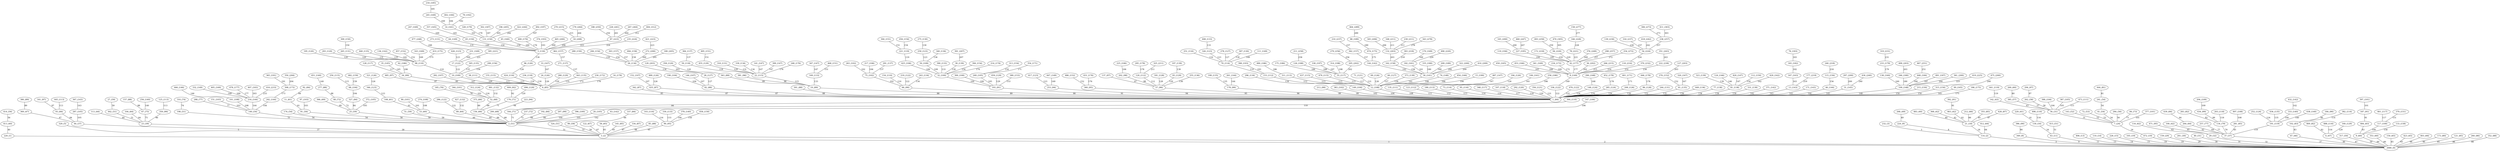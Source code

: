 graph {
    "2680_(0)" [weight=0,]
    "220_(1)" [weight=1,]
    "3_(2)" [weight=2,]
    "114_(2)" [weight=2,]
    "232_(3)" [weight=3,]
    "329_(5)" [weight=5,]
    "224_(9)" [weight=9,]
    "349_(9)" [weight=9,]
    "43_(11)" [weight=11,]
    "406_(13)" [weight=13,]
    "110_(14)" [weight=14,]
    "226_(15)" [weight=15,]
    "130_(16)" [weight=16,]
    "21_(18)" [weight=18,]
    "105_(19)" [weight=19,]
    "472_(19)" [weight=19,]
    "7_(24)" [weight=24,]
    "159_(29)" [weight=29,]
    "201_(30)" [weight=30,]
    "40_(31)" [weight=31,]
    "56_(31)" [weight=31,]
    "29_(32)" [weight=32,]
    "37_(37)" [weight=37,]
    "44_(37)" [weight=37,]
    "23_(39)" [weight=39,]
    "413_(40)" [weight=40,]
    "483_(40)" [weight=40,]
    "229_(41)" [weight=41,]
    "100_(42)" [weight=42,]
    "368_(42)" [weight=42,]
    "463_(42)" [weight=42,]
    "142_(43)" [weight=43,]
    "113_(44)" [weight=44,]
    "47_(46)" [weight=46,]
    "4_(47)" [weight=47,]
    "369_(47)" [weight=47,]
    "268_(49)" [weight=49,]
    "317_(50)" [weight=50,]
    "2_(51)" [weight=51,]
    "198_(51)" [weight=51,]
    "324_(51)" [weight=51,]
    "415_(51)" [weight=51,]
    "442_(51)" [weight=51,]
    "143_(52)" [weight=52,]
    "72_(53)" [weight=53,]
    "41_(54)" [weight=54,]
    "140_(54)" [weight=54,]
    "174_(54)" [weight=54,]
    "241_(54)" [weight=54,]
    "91_(56)" [weight=56,]
    "284_(56)" [weight=56,]
    "414_(56)" [weight=56,]
    "385_(57)" [weight=57,]
    "99_(58)" [weight=58,]
    "262_(58)" [weight=58,]
    "25_(59)" [weight=59,]
    "27_(59)" [weight=59,]
    "51_(59)" [weight=59,]
    "9_(60)" [weight=60,]
    "53_(60)" [weight=60,]
    "269_(60)" [weight=60,]
    "353_(60)" [weight=60,]
    "11_(61)" [weight=61,]
    "108_(61)" [weight=61,]
    "116_(62)" [weight=62,]
    "89_(64)" [weight=64,]
    "104_(64)" [weight=64,]
    "264_(64)" [weight=64,]
    "412_(64)" [weight=64,]
    "150_(65)" [weight=65,]
    "423_(65)" [weight=65,]
    "156_(66)" [weight=66,]
    "212_(66)" [weight=66,]
    "375_(66)" [weight=66,]
    "403_(66)" [weight=66,]
    "122_(67)" [weight=67,]
    "52_(68)" [weight=68,]
    "200_(68)" [weight=68,]
    "366_(69)" [weight=69,]
    "164_(71)" [weight=71,]
    "176_(71)" [weight=71,]
    "48_(72)" [weight=72,]
    "237_(72)" [weight=72,]
    "84_(73)" [weight=73,]
    "310_(74)" [weight=74,]
    "67_(75)" [weight=75,]
    "185_(76)" [weight=76,]
    "257_(77)" [weight=77,]
    "288_(77)" [weight=77,]
    "134_(79)" [weight=79,]
    "173_(80)" [weight=80,]
    "444_(81)" [weight=81,]
    "283_(82)" [weight=82,]
    "469_(82)" [weight=82,]
    "102_(83)" [weight=83,]
    "484_(83)" [weight=83,]
    "1_(84)" [weight=84,]
    "92_(84)" [weight=84,]
    "93_(84)" [weight=84,]
    "192_(84)" [weight=84,]
    "327_(84)" [weight=84,]
    "337_(84)" [weight=84,]
    "439_(84)" [weight=84,]
    "6_(85)" [weight=85,]
    "58_(85)" [weight=85,]
    "121_(85)" [weight=85,]
    "145_(85)" [weight=85,]
    "281_(85)" [weight=85,]
    "355_(85)" [weight=85,]
    "260_(86)" [weight=86,]
    "334_(87)" [weight=87,]
    "342_(87)" [weight=87,]
    "428_(87)" [weight=87,]
    "435_(87)" [weight=87,]
    "82_(88)" [weight=88,]
    "85_(88)" [weight=88,]
    "157_(88)" [weight=88,]
    "277_(88)" [weight=88,]
    "301_(88)" [weight=88,]
    "352_(88)" [weight=88,]
    "19_(89)" [weight=89,]
    "363_(89)" [weight=89,]
    "380_(89)" [weight=89,]
    "66_(90)" [weight=90,]
    "184_(90)" [weight=90,]
    "386_(90)" [weight=90,]
    "187_(91)" [weight=91,]
    "193_(91)" [weight=91,]
    "392_(91)" [weight=91,]
    "409_(92)" [weight=92,]
    "223_(94)" [weight=94,]
    "253_(94)" [weight=94,]
    "90_(95)" [weight=95,]
    "360_(95)" [weight=95,]
    "471_(95)" [weight=95,]
    "57_(96)" [weight=96,]
    "359_(96)" [weight=96,]
    "381_(96)" [weight=96,]
    "137_(97)" [weight=97,]
    "161_(97)" [weight=97,]
    "294_(97)" [weight=97,]
    "485_(97)" [weight=97,]
    "202_(98)" [weight=98,]
    "34_(99)" [weight=99,]
    "178_(99)" [weight=99,]
    "207_(99)" [weight=99,]
    "213_(99)" [weight=99,]
    "434_(99)" [weight=99,]
    "32_(100)" [weight=100,]
    "117_(100)" [weight=100,]
    "300_(100)" [weight=100,]
    "396_(100)" [weight=100,]
    "80_(101)" [weight=101,]
    "344_(101)" [weight=101,]
    "377_(101)" [weight=101,]
    "397_(101)" [weight=101,]
    "75_(102)" [weight=102,]
    "263_(102)" [weight=102,]
    "383_(102)" [weight=102,]
    "97_(103)" [weight=103,]
    "151_(103)" [weight=103,]
    "68_(104)" [weight=104,]
    "149_(104)" [weight=104,]
    "190_(104)" [weight=104,]
    "388_(104)" [weight=104,]
    "20_(105)" [weight=105,]
    "249_(105)" [weight=105,]
    "287_(105)" [weight=105,]
    "372_(105)" [weight=105,]
    "387_(105)" [weight=105,]
    "147_(106)" [weight=106,]
    "217_(106)" [weight=106,]
    "225_(106)" [weight=106,]
    "425_(106)" [weight=106,]
    "146_(107)" [weight=107,]
    "152_(107)" [weight=107,]
    "282_(107)" [weight=107,]
    "12_(108)" [weight=108,]
    "101_(108)" [weight=108,]
    "274_(108)" [weight=108,]
    "497_(108)" [weight=108,]
    "10_(109)" [weight=109,]
    "50_(109)" [weight=109,]
    "204_(109)" [weight=109,]
    "98_(110)" [weight=110,]
    "154_(110)" [weight=110,]
    "364_(110)" [weight=110,]
    "38_(111)" [weight=111,]
    "135_(111)" [weight=111,]
    "473_(111)" [weight=111,]
    "120_(112)" [weight=112,]
    "123_(112)" [weight=112,]
    "153_(112)" [weight=112,]
    "125_(113)" [weight=113,]
    "180_(113)" [weight=113,]
    "311_(113)" [weight=113,]
    "445_(113)" [weight=113,]
    "70_(114)" [weight=114,]
    "73_(114)" [weight=114,]
    "382_(114)" [weight=114,]
    "22_(115)" [weight=115,]
    "155_(115)" [weight=115,]
    "250_(115)" [weight=115,]
    "437_(115)" [weight=115,]
    "479_(115)" [weight=115,]
    "95_(116)" [weight=116,]
    "103_(116)" [weight=116,]
    "251_(116)" [weight=116,]
    "424_(116)" [weight=116,]
    "488_(116)" [weight=116,]
    "498_(116)" [weight=116,]
    "55_(117)" [weight=117,]
    "128_(117)" [weight=117,]
    "348_(117)" [weight=117,]
    "461_(117)" [weight=117,]
    "59_(118)" [weight=118,]
    "107_(118)" [weight=118,]
    "203_(118)" [weight=118,]
    "236_(118)" [weight=118,]
    "191_(119)" [weight=119,]
    "221_(119)" [weight=119,]
    "441_(119)" [weight=119,]
    "195_(120)" [weight=120,]
    "292_(120)" [weight=120,]
    "293_(120)" [weight=120,]
    "358_(120)" [weight=120,]
    "496_(120)" [weight=120,]
    "71_(121)" [weight=121,]
    "356_(121)" [weight=121,]
    "17_(122)" [weight=122,]
    "219_(122)" [weight=122,]
    "286_(122)" [weight=122,]
    "336_(122)" [weight=122,]
    "476_(122)" [weight=122,]
    "259_(123)" [weight=123,]
    "326_(123)" [weight=123,]
    "346_(123)" [weight=123,]
    "417_(123)" [weight=123,]
    "426_(123)" [weight=123,]
    "148_(124)" [weight=124,]
    "252_(124)" [weight=124,]
    "285_(124)" [weight=124,]
    "312_(124)" [weight=124,]
    "24_(126)" [weight=126,]
    "69_(126)" [weight=126,]
    "96_(126)" [weight=126,]
    "194_(126)" [weight=126,]
    "208_(126)" [weight=126,]
    "321_(126)" [weight=126,]
    "489_(126)" [weight=126,]
    "28_(127)" [weight=127,]
    "60_(127)" [weight=127,]
    "278_(127)" [weight=127,]
    "86_(128)" [weight=128,]
    "181_(128)" [weight=128,]
    "83_(129)" [weight=129,]
    "160_(129)" [weight=129,]
    "280_(129)" [weight=129,]
    "455_(129)" [weight=129,]
    "459_(129)" [weight=129,]
    "5_(130)" [weight=130,]
    "275_(130)" [weight=130,]
    "307_(130)" [weight=130,]
    "244_(131)" [weight=131,]
    "265_(131)" [weight=131,]
    "273_(131)" [weight=131,]
    "318_(131)" [weight=131,]
    "427_(132)" [weight=132,]
    "481_(132)" [weight=132,]
    "169_(133)" [weight=133,]
    "330_(133)" [weight=133,]
    "390_(133)" [weight=133,]
    "408_(133)" [weight=133,]
    "26_(134)" [weight=134,]
    "243_(134)" [weight=134,]
    "296_(134)" [weight=134,]
    "339_(134)" [weight=134,]
    "61_(135)" [weight=135,]
    "199_(135)" [weight=135,]
    "305_(135)" [weight=135,]
    "436_(135)" [weight=135,]
    "440_(135)" [weight=135,]
    "443_(135)" [weight=135,]
    "255_(136)" [weight=136,]
    "340_(136)" [weight=136,]
    "449_(136)" [weight=136,]
    "271_(137)" [weight=137,]
    "291_(137)" [weight=137,]
    "384_(137)" [weight=137,]
    "77_(138)" [weight=138,]
    "81_(138)" [weight=138,]
    "39_(139)" [weight=139,]
    "197_(139)" [weight=139,]
    "323_(139)" [weight=139,]
    "331_(139)" [weight=139,]
    "373_(139)" [weight=139,]
    "256_(140)" [weight=140,]
    "333_(140)" [weight=140,]
    "378_(140)" [weight=140,]
    "438_(140)" [weight=140,]
    "451_(140)" [weight=140,]
    "30_(141)" [weight=141,]
    "63_(142)" [weight=142,]
    "136_(142)" [weight=142,]
    "144_(142)" [weight=142,]
    "371_(142)" [weight=142,]
    "432_(142)" [weight=142,]
    "13_(143)" [weight=143,]
    "171_(143)" [weight=143,]
    "367_(143)" [weight=143,]
    "46_(144)" [weight=144,]
    "216_(144)" [weight=144,]
    "242_(144)" [weight=144,]
    "261_(144)" [weight=144,]
    "31_(145)" [weight=145,]
    "35_(145)" [weight=145,]
    "124_(146)" [weight=146,]
    "466_(146)" [weight=146,]
    "141_(147)" [weight=147,]
    "347_(147)" [weight=147,]
    "399_(147)" [weight=147,]
    "420_(147)" [weight=147,]
    "487_(147)" [weight=147,]
    "74_(148)" [weight=148,]
    "109_(148)" [weight=148,]
    "8_(149)" [weight=149,]
    "64_(149)" [weight=149,]
    "111_(149)" [weight=149,]
    "332_(149)" [weight=149,]
    "447_(149)" [weight=149,]
    "65_(150)" [weight=150,]
    "112_(150)" [weight=150,]
    "131_(150)" [weight=150,]
    "215_(150)" [weight=150,]
    "289_(150)" [weight=150,]
    "309_(150)" [weight=150,]
    "315_(150)" [weight=150,]
    "458_(150)" [weight=150,]
    "304_(151)" [weight=151,]
    "379_(151)" [weight=151,]
    "468_(151)" [weight=151,]
    "495_(151)" [weight=151,]
    "276_(152)" [weight=152,]
    "457_(152)" [weight=152,]
    "486_(152)" [weight=152,]
    "389_(153)" [weight=153,]
    "206_(154)" [weight=154,]
    "313_(154)" [weight=154,]
    "394_(154)" [weight=154,]
    "456_(154)" [weight=154,]
    "115_(156)" [weight=156,]
    "299_(156)" [weight=156,]
    "303_(157)" [weight=157,]
    "362_(157)" [weight=157,]
    "462_(157)" [weight=157,]
    "133_(158)" [weight=158,]
    "162_(158)" [weight=158,]
    "494_(158)" [weight=158,]
    "482_(159)" [weight=159,]
    "45_(160)" [weight=160,]
    "138_(160)" [weight=160,]
    "14_(161)" [weight=161,]
    "106_(161)" [weight=161,]
    "182_(161)" [weight=161,]
    "429_(162)" [weight=162,]
    "167_(163)" [weight=163,]
    "49_(165)" [weight=165,]
    "357_(165)" [weight=165,]
    "450_(165)" [weight=165,]
    "453_(166)" [weight=166,]
    "454_(166)" [weight=166,]
    "33_(167)" [weight=167,]
    "320_(167)" [weight=167,]
    "290_(168)" [weight=168,]
    "163_(169)" [weight=169,]
    "170_(169)" [weight=169,]
    "231_(169)" [weight=169,]
    "245_(169)" [weight=169,]
    "247_(169)" [weight=169,]
    "341_(169)" [weight=169,]
    "405_(169)" [weight=169,]
    "354_(171)" [weight=171,]
    "401_(171)" [weight=171,]
    "230_(172)" [weight=172,]
    "234_(172)" [weight=172,]
    "308_(173)" [weight=173,]
    "214_(174)" [weight=174,]
    "186_(175)" [weight=175,]
    "433_(175)" [weight=175,]
    "474_(175)" [weight=175,]
    "248_(176)" [weight=176,]
    "400_(176)" [weight=176,]
    "431_(176)" [weight=176,]
    "42_(177)" [weight=177,]
    "478_(177)" [weight=177,]
    "16_(178)" [weight=178,]
    "295_(178)" [weight=178,]
    "446_(178)" [weight=178,]
    "452_(178)" [weight=178,]
    "233_(179)" [weight=179,]
    "328_(179)" [weight=179,]
    "246_(180)" [weight=180,]
    "335_(180)" [weight=180,]
    "183_(182)" [weight=182,]
    "76_(183)" [weight=183,]
    "407_(183)" [weight=183,]
    "402_(184)" [weight=184,]
    "448_(184)" [weight=184,]
    "218_(185)" [weight=185,]
    "62_(186)" [weight=186,]
    "175_(186)" [weight=186,]
    "258_(186)" [weight=186,]
    "480_(186)" [weight=186,]
    "302_(187)" [weight=187,]
    "491_(187)" [weight=187,]
    "126_(188)" [weight=188,]
    "88_(189)" [weight=189,]
    "209_(189)" [weight=189,]
    "15_(190)" [weight=190,]
    "365_(191)" [weight=191,]
    "79_(192)" [weight=192,]
    "374_(193)" [weight=193,]
    "398_(193)" [weight=193,]
    "119_(194)" [weight=194,]
    "227_(195)" [weight=195,]
    "338_(197)" [weight=197,]
    "492_(197)" [weight=197,]
    "314_(198)" [weight=198,]
    "165_(200)" [weight=200,]
    "272_(200)" [weight=200,]
    "297_(200)" [weight=200,]
    "322_(200)" [weight=200,]
    "361_(200)" [weight=200,]
    "465_(200)" [weight=200,]
    "475_(200)" [weight=200,]
    "36_(202)" [weight=202,]
    "205_(202)" [weight=202,]
    "127_(203)" [weight=203,]
    "129_(203)" [weight=203,]
    "132_(203)" [weight=203,]
    "499_(203)" [weight=203,]
    "350_(204)" [weight=204,]
    "189_(205)" [weight=205,]
    "196_(205)" [weight=205,]
    "345_(206)" [weight=206,]
    "391_(207)" [weight=207,]
    "18_(208)" [weight=208,]
    "410_(209)" [weight=209,]
    "168_(211)" [weight=211,]
    "239_(211)" [weight=211,]
    "325_(211)" [weight=211,]
    "266_(215)" [weight=215,]
    "270_(215)" [weight=215,]
    "118_(216)" [weight=216,]
    "172_(218)" [weight=218,]
    "240_(218)" [weight=218,]
    "393_(218)" [weight=218,]
    "177_(219)" [weight=219,]
    "94_(220)" [weight=220,]
    "490_(220)" [weight=220,]
    "78_(221)" [weight=221,]
    "395_(221)" [weight=221,]
    "87_(223)" [weight=223,]
    "421_(223)" [weight=223,]
    "54_(224)" [weight=224,]
    "235_(224)" [weight=224,]
    "419_(225)" [weight=225,]
    "166_(228)" [weight=228,]
    "139_(230)" [weight=230,]
    "319_(231)" [weight=231,]
    "370_(232)" [weight=232,]
    "416_(233)" [weight=233,]
    "210_(237)" [weight=237,]
    "316_(237)" [weight=237,]
    "222_(238)" [weight=238,]
    "430_(240)" [weight=240,]
    "418_(242)" [weight=242,]
    "351_(243)" [weight=243,]
    "422_(244)" [weight=244,]
    "460_(247)" [weight=247,]
    "477_(248)" [weight=248,]
    "376_(249)" [weight=249,]
    "188_(250)" [weight=250,]
    "467_(251)" [weight=251,]
    "279_(256)" [weight=256,]
    "238_(257)" [weight=257,]
    "298_(257)" [weight=257,]
    "211_(258)" [weight=258,]
    "493_(259)" [weight=259,]
    "228_(261)" [weight=261,]
    "179_(264)" [weight=264,]
    "267_(264)" [weight=264,]
    "254_(272)" [weight=272,]
    "306_(273)" [weight=273,]
    "158_(277)" [weight=277,]
    "343_(278)" [weight=278,]
    "464_(289)" [weight=289,]
    "411_(303)" [weight=303,]
    "470_(305)" [weight=305,]
    "404_(312)" [weight=312,]
    "220_(1)" -- "2680_(0)" [label=1, weight=1]
    "3_(2)" -- "2680_(0)" [label=2, weight=2]
    "114_(2)" -- "2680_(0)" [label=2, weight=2]
    "232_(3)" -- "114_(2)" [label=3, weight=3]
    "329_(5)" -- "3_(2)" [label=5, weight=5]
    "224_(9)" -- "114_(2)" [label=9, weight=9]
    "349_(9)" -- "2680_(0)" [label=9, weight=9]
    "43_(11)" -- "2680_(0)" [label=11, weight=11]
    "406_(13)" -- "2680_(0)" [label=13, weight=13]
    "110_(14)" -- "2680_(0)" [label=14, weight=14]
    "226_(15)" -- "2680_(0)" [label=15, weight=15]
    "130_(16)" -- "43_(11)" [label=16, weight=16]
    "21_(18)" -- "114_(2)" [label=18, weight=18]
    "105_(19)" -- "2680_(0)" [label=19, weight=19]
    "472_(19)" -- "2680_(0)" [label=19, weight=19]
    "7_(24)" -- "472_(19)" [label=24, weight=24]
    "159_(29)" -- "2680_(0)" [label=29, weight=29]
    "201_(30)" -- "2680_(0)" [label=30, weight=30]
    "40_(31)" -- "2680_(0)" [label=31, weight=31]
    "56_(31)" -- "7_(24)" [label=31, weight=31]
    "29_(32)" -- "2680_(0)" [label=32, weight=32]
    "37_(37)" -- "2680_(0)" [label=37, weight=37]
    "44_(37)" -- "3_(2)" [label=37, weight=37]
    "23_(39)" -- "3_(2)" [label=39, weight=39]
    "413_(40)" -- "220_(1)" [label=40, weight=40]
    "483_(40)" -- "21_(18)" [label=40, weight=40]
    "229_(41)" -- "130_(16)" [label=41, weight=41]
    "100_(42)" -- "37_(37)" [label=42, weight=42]
    "368_(42)" -- "21_(18)" [label=42, weight=42]
    "463_(42)" -- "21_(18)" [label=42, weight=42]
    "142_(43)" -- "56_(31)" [label=43, weight=43]
    "113_(44)" -- "23_(39)" [label=44, weight=44]
    "47_(46)" -- "2680_(0)" [label=46, weight=46]
    "4_(47)" -- "2680_(0)" [label=47, weight=47]
    "369_(47)" -- "44_(37)" [label=47, weight=47]
    "268_(49)" -- "224_(9)" [label=49, weight=49]
    "317_(50)" -- "2680_(0)" [label=50, weight=50]
    "2_(51)" -- "3_(2)" [label=51, weight=51]
    "198_(51)" -- "2_(51)" [label=51, weight=51]
    "324_(51)" -- "3_(2)" [label=51, weight=51]
    "415_(51)" -- "43_(11)" [label=51, weight=51]
    "442_(51)" -- "23_(39)" [label=51, weight=51]
    "143_(52)" -- "7_(24)" [label=52, weight=52]
    "72_(53)" -- "7_(24)" [label=53, weight=53]
    "41_(54)" -- "7_(24)" [label=54, weight=54]
    "140_(54)" -- "2_(51)" [label=54, weight=54]
    "174_(54)" -- "2_(51)" [label=54, weight=54]
    "241_(54)" -- "41_(54)" [label=54, weight=54]
    "91_(56)" -- "2_(51)" [label=56, weight=56]
    "284_(56)" -- "7_(24)" [label=56, weight=56]
    "414_(56)" -- "413_(40)" [label=56, weight=56]
    "385_(57)" -- "56_(31)" [label=57, weight=57]
    "99_(58)" -- "3_(2)" [label=58, weight=58]
    "262_(58)" -- "56_(31)" [label=58, weight=58]
    "25_(59)" -- "2_(51)" [label=59, weight=59]
    "27_(59)" -- "442_(51)" [label=59, weight=59]
    "51_(59)" -- "2_(51)" [label=59, weight=59]
    "9_(60)" -- "2680_(0)" [label=60, weight=60]
    "53_(60)" -- "2_(51)" [label=60, weight=60]
    "269_(60)" -- "385_(57)" [label=60, weight=60]
    "353_(60)" -- "2680_(0)" [label=60, weight=60]
    "11_(61)" -- "91_(56)" [label=61, weight=61]
    "108_(61)" -- "53_(60)" [label=61, weight=61]
    "116_(62)" -- "29_(32)" [label=62, weight=62]
    "89_(64)" -- "2_(51)" [label=64, weight=64]
    "104_(64)" -- "23_(39)" [label=64, weight=64]
    "264_(64)" -- "37_(37)" [label=64, weight=64]
    "412_(64)" -- "114_(2)" [label=64, weight=64]
    "150_(65)" -- "2680_(0)" [label=65, weight=65]
    "423_(65)" -- "2680_(0)" [label=65, weight=65]
    "156_(66)" -- "2_(51)" [label=66, weight=66]
    "212_(66)" -- "21_(18)" [label=66, weight=66]
    "375_(66)" -- "156_(66)" [label=66, weight=66]
    "403_(66)" -- "2680_(0)" [label=66, weight=66]
    "122_(67)" -- "3_(2)" [label=67, weight=67]
    "52_(68)" -- "156_(66)" [label=68, weight=68]
    "200_(68)" -- "2_(51)" [label=68, weight=68]
    "366_(69)" -- "25_(59)" [label=69, weight=69]
    "164_(71)" -- "2_(51)" [label=71, weight=71]
    "176_(71)" -- "156_(66)" [label=71, weight=71]
    "48_(72)" -- "25_(59)" [label=72, weight=72]
    "237_(72)" -- "2_(51)" [label=72, weight=72]
    "84_(73)" -- "7_(24)" [label=73, weight=73]
    "310_(74)" -- "198_(51)" [label=74, weight=74]
    "67_(75)" -- "23_(39)" [label=75, weight=75]
    "185_(76)" -- "52_(68)" [label=76, weight=76]
    "257_(77)" -- "37_(37)" [label=77, weight=77]
    "288_(77)" -- "140_(54)" [label=77, weight=77]
    "134_(79)" -- "37_(37)" [label=79, weight=79]
    "173_(80)" -- "2680_(0)" [label=80, weight=80]
    "444_(81)" -- "241_(54)" [label=81, weight=81]
    "283_(82)" -- "134_(79)" [label=82, weight=82]
    "469_(82)" -- "4_(47)" [label=82, weight=82]
    "102_(83)" -- "47_(46)" [label=83, weight=83]
    "484_(83)" -- "9_(60)" [label=83, weight=83]
    "1_(84)" -- "164_(71)" [label=84, weight=84]
    "92_(84)" -- "11_(61)" [label=84, weight=84]
    "93_(84)" -- "44_(37)" [label=84, weight=84]
    "192_(84)" -- "2_(51)" [label=84, weight=84]
    "327_(84)" -- "25_(59)" [label=84, weight=84]
    "337_(84)" -- "99_(58)" [label=84, weight=84]
    "439_(84)" -- "264_(64)" [label=84, weight=84]
    "6_(85)" -- "1_(84)" [label=85, weight=85]
    "58_(85)" -- "3_(2)" [label=85, weight=85]
    "121_(85)" -- "2680_(0)" [label=85, weight=85]
    "145_(85)" -- "3_(2)" [label=85, weight=85]
    "281_(85)" -- "37_(37)" [label=85, weight=85]
    "355_(85)" -- "21_(18)" [label=85, weight=85]
    "260_(86)" -- "2680_(0)" [label=86, weight=86]
    "334_(87)" -- "3_(2)" [label=87, weight=87]
    "342_(87)" -- "1_(84)" [label=87, weight=87]
    "428_(87)" -- "21_(18)" [label=87, weight=87]
    "435_(87)" -- "1_(84)" [label=87, weight=87]
    "82_(88)" -- "1_(84)" [label=88, weight=88]
    "85_(88)" -- "3_(2)" [label=88, weight=88]
    "157_(88)" -- "67_(75)" [label=88, weight=88]
    "277_(88)" -- "48_(72)" [label=88, weight=88]
    "301_(88)" -- "1_(84)" [label=88, weight=88]
    "352_(88)" -- "2680_(0)" [label=88, weight=88]
    "19_(89)" -- "1_(84)" [label=89, weight=89]
    "363_(89)" -- "19_(89)" [label=89, weight=89]
    "380_(89)" -- "369_(47)" [label=89, weight=89]
    "66_(90)" -- "1_(84)" [label=90, weight=90]
    "184_(90)" -- "102_(83)" [label=90, weight=90]
    "386_(90)" -- "349_(9)" [label=90, weight=90]
    "187_(91)" -- "484_(83)" [label=91, weight=91]
    "193_(91)" -- "1_(84)" [label=91, weight=91]
    "392_(91)" -- "463_(42)" [label=91, weight=91]
    "409_(92)" -- "176_(71)" [label=92, weight=92]
    "223_(94)" -- "200_(68)" [label=94, weight=94]
    "253_(94)" -- "1_(84)" [label=94, weight=94]
    "90_(95)" -- "3_(2)" [label=95, weight=95]
    "360_(95)" -- "1_(84)" [label=95, weight=95]
    "471_(95)" -- "29_(32)" [label=95, weight=95]
    "57_(96)" -- "1_(84)" [label=96, weight=96]
    "359_(96)" -- "23_(39)" [label=96, weight=96]
    "381_(96)" -- "19_(89)" [label=96, weight=96]
    "137_(97)" -- "57_(96)" [label=97, weight=97]
    "161_(97)" -- "93_(84)" [label=97, weight=97]
    "294_(97)" -- "262_(58)" [label=97, weight=97]
    "485_(97)" -- "6_(85)" [label=97, weight=97]
    "202_(98)" -- "57_(96)" [label=98, weight=98]
    "34_(99)" -- "6_(85)" [label=99, weight=99]
    "178_(99)" -- "1_(84)" [label=99, weight=99]
    "207_(99)" -- "2_(51)" [label=99, weight=99]
    "213_(99)" -- "1_(84)" [label=99, weight=99]
    "434_(99)" -- "134_(79)" [label=99, weight=99]
    "32_(100)" -- "193_(91)" [label=100, weight=100]
    "117_(100)" -- "9_(60)" [label=100, weight=100]
    "300_(100)" -- "193_(91)" [label=100, weight=100]
    "396_(100)" -- "2_(51)" [label=100, weight=100]
    "80_(101)" -- "53_(60)" [label=101, weight=101]
    "344_(101)" -- "52_(68)" [label=101, weight=101]
    "377_(101)" -- "7_(24)" [label=101, weight=101]
    "397_(101)" -- "187_(91)" [label=101, weight=101]
    "75_(102)" -- "66_(90)" [label=102, weight=102]
    "263_(102)" -- "75_(102)" [label=102, weight=102]
    "383_(102)" -- "1_(84)" [label=102, weight=102]
    "97_(103)" -- "91_(56)" [label=103, weight=103]
    "151_(103)" -- "140_(54)" [label=103, weight=103]
    "68_(104)" -- "327_(84)" [label=104, weight=104]
    "149_(104)" -- "1_(84)" [label=104, weight=104]
    "190_(104)" -- "82_(88)" [label=104, weight=104]
    "388_(104)" -- "56_(31)" [label=104, weight=104]
    "20_(105)" -- "2_(51)" [label=105, weight=105]
    "249_(105)" -- "193_(91)" [label=105, weight=105]
    "287_(105)" -- "44_(37)" [label=105, weight=105]
    "372_(105)" -- "25_(59)" [label=105, weight=105]
    "387_(105)" -- "56_(31)" [label=105, weight=105]
    "147_(106)" -- "20_(105)" [label=106, weight=106]
    "217_(106)" -- "75_(102)" [label=106, weight=106]
    "225_(106)" -- "202_(98)" [label=106, weight=106]
    "425_(106)" -- "32_(100)" [label=106, weight=106]
    "146_(107)" -- "82_(88)" [label=107, weight=107]
    "152_(107)" -- "435_(87)" [label=107, weight=107]
    "282_(107)" -- "6_(85)" [label=107, weight=107]
    "12_(108)" -- "1_(84)" [label=108, weight=108]
    "101_(108)" -- "140_(54)" [label=108, weight=108]
    "274_(108)" -- "53_(60)" [label=108, weight=108]
    "497_(108)" -- "281_(85)" [label=108, weight=108]
    "10_(109)" -- "6_(85)" [label=109, weight=109]
    "50_(109)" -- "32_(100)" [label=109, weight=109]
    "204_(109)" -- "434_(99)" [label=109, weight=109]
    "98_(110)" -- "10_(109)" [label=110, weight=110]
    "154_(110)" -- "66_(90)" [label=110, weight=110]
    "364_(110)" -- "164_(71)" [label=110, weight=110]
    "38_(111)" -- "6_(85)" [label=111, weight=111]
    "135_(111)" -- "1_(84)" [label=111, weight=111]
    "473_(111)" -- "56_(31)" [label=111, weight=111]
    "120_(112)" -- "57_(96)" [label=112, weight=112]
    "123_(112)" -- "1_(84)" [label=112, weight=112]
    "153_(112)" -- "12_(108)" [label=112, weight=112]
    "125_(113)" -- "359_(96)" [label=113, weight=113]
    "180_(113)" -- "1_(84)" [label=113, weight=113]
    "311_(113)" -- "12_(108)" [label=113, weight=113]
    "445_(113)" -- "93_(84)" [label=113, weight=113]
    "70_(114)" -- "153_(112)" [label=114, weight=114]
    "73_(114)" -- "1_(84)" [label=114, weight=114]
    "382_(114)" -- "102_(83)" [label=114, weight=114]
    "22_(115)" -- "19_(89)" [label=115, weight=115]
    "155_(115)" -- "6_(85)" [label=115, weight=115]
    "250_(115)" -- "68_(104)" [label=115, weight=115]
    "437_(115)" -- "12_(108)" [label=115, weight=115]
    "479_(115)" -- "12_(108)" [label=115, weight=115]
    "95_(116)" -- "1_(84)" [label=116, weight=116]
    "103_(116)" -- "90_(95)" [label=116, weight=116]
    "251_(116)" -- "70_(114)" [label=116, weight=116]
    "424_(116)" -- "6_(85)" [label=116, weight=116]
    "488_(116)" -- "4_(47)" [label=116, weight=116]
    "498_(116)" -- "130_(16)" [label=116, weight=116]
    "55_(117)" -- "12_(108)" [label=117, weight=117]
    "128_(117)" -- "34_(99)" [label=117, weight=117]
    "348_(117)" -- "1_(84)" [label=117, weight=117]
    "461_(117)" -- "117_(100)" [label=117, weight=117]
    "59_(118)" -- "22_(115)" [label=118, weight=118]
    "107_(118)" -- "1_(84)" [label=118, weight=118]
    "203_(118)" -- "134_(79)" [label=118, weight=118]
    "236_(118)" -- "6_(85)" [label=118, weight=118]
    "191_(119)" -- "37_(37)" [label=119, weight=119]
    "221_(119)" -- "425_(106)" [label=119, weight=119]
    "441_(119)" -- "142_(43)" [label=119, weight=119]
    "195_(120)" -- "98_(110)" [label=120, weight=120]
    "292_(120)" -- "1_(84)" [label=120, weight=120]
    "293_(120)" -- "98_(110)" [label=120, weight=120]
    "358_(120)" -- "363_(89)" [label=120, weight=120]
    "496_(120)" -- "176_(71)" [label=120, weight=120]
    "71_(121)" -- "12_(108)" [label=121, weight=121]
    "356_(121)" -- "1_(84)" [label=121, weight=121]
    "17_(122)" -- "10_(109)" [label=122, weight=122]
    "219_(122)" -- "66_(90)" [label=122, weight=122]
    "286_(122)" -- "89_(64)" [label=122, weight=122]
    "336_(122)" -- "1_(84)" [label=122, weight=122]
    "476_(122)" -- "1_(84)" [label=122, weight=122]
    "259_(123)" -- "50_(109)" [label=123, weight=123]
    "326_(123)" -- "70_(114)" [label=123, weight=123]
    "346_(123)" -- "108_(61)" [label=123, weight=123]
    "417_(123)" -- "253_(94)" [label=123, weight=123]
    "426_(123)" -- "17_(122)" [label=123, weight=123]
    "148_(124)" -- "1_(84)" [label=124, weight=124]
    "252_(124)" -- "191_(119)" [label=124, weight=124]
    "285_(124)" -- "1_(84)" [label=124, weight=124]
    "312_(124)" -- "52_(68)" [label=124, weight=124]
    "24_(126)" -- "6_(85)" [label=126, weight=126]
    "69_(126)" -- "12_(108)" [label=126, weight=126]
    "96_(126)" -- "424_(116)" [label=126, weight=126]
    "194_(126)" -- "123_(112)" [label=126, weight=126]
    "208_(126)" -- "1_(84)" [label=126, weight=126]
    "321_(126)" -- "346_(123)" [label=126, weight=126]
    "489_(126)" -- "435_(87)" [label=126, weight=126]
    "28_(127)" -- "82_(88)" [label=127, weight=127]
    "60_(127)" -- "12_(108)" [label=127, weight=127]
    "278_(127)" -- "70_(114)" [label=127, weight=127]
    "86_(128)" -- "1_(84)" [label=128, weight=128]
    "181_(128)" -- "57_(96)" [label=128, weight=128]
    "83_(129)" -- "57_(96)" [label=129, weight=129]
    "160_(129)" -- "4_(47)" [label=129, weight=129]
    "280_(129)" -- "6_(85)" [label=129, weight=129]
    "455_(129)" -- "22_(115)" [label=129, weight=129]
    "459_(129)" -- "193_(91)" [label=129, weight=129]
    "5_(130)" -- "96_(126)" [label=130, weight=130]
    "275_(130)" -- "259_(123)" [label=130, weight=130]
    "307_(130)" -- "70_(114)" [label=130, weight=130]
    "244_(131)" -- "1_(84)" [label=131, weight=131]
    "265_(131)" -- "98_(110)" [label=131, weight=131]
    "273_(131)" -- "5_(130)" [label=131, weight=131]
    "318_(131)" -- "22_(115)" [label=131, weight=131]
    "427_(132)" -- "89_(64)" [label=132, weight=132]
    "481_(132)" -- "52_(68)" [label=132, weight=132]
    "169_(133)" -- "19_(89)" [label=133, weight=133]
    "330_(133)" -- "90_(95)" [label=133, weight=133]
    "390_(133)" -- "32_(100)" [label=133, weight=133]
    "408_(133)" -- "326_(123)" [label=133, weight=133]
    "26_(134)" -- "28_(127)" [label=134, weight=134]
    "243_(134)" -- "66_(90)" [label=134, weight=134]
    "296_(134)" -- "149_(104)" [label=134, weight=134]
    "339_(134)" -- "22_(115)" [label=134, weight=134]
    "61_(135)" -- "1_(84)" [label=135, weight=135]
    "199_(135)" -- "178_(99)" [label=135, weight=135]
    "305_(135)" -- "10_(109)" [label=135, weight=135]
    "436_(135)" -- "191_(119)" [label=135, weight=135]
    "440_(135)" -- "98_(110)" [label=135, weight=135]
    "443_(135)" -- "6_(85)" [label=135, weight=135]
    "255_(136)" -- "57_(96)" [label=136, weight=136]
    "340_(136)" -- "50_(109)" [label=136, weight=136]
    "449_(136)" -- "1_(84)" [label=136, weight=136]
    "271_(137)" -- "443_(135)" [label=137, weight=137]
    "291_(137)" -- "75_(102)" [label=137, weight=137]
    "384_(137)" -- "59_(118)" [label=137, weight=137]
    "77_(138)" -- "1_(84)" [label=138, weight=138]
    "81_(138)" -- "1_(84)" [label=138, weight=138]
    "39_(139)" -- "32_(100)" [label=139, weight=139]
    "197_(139)" -- "83_(129)" [label=139, weight=139]
    "323_(139)" -- "81_(138)" [label=139, weight=139]
    "331_(139)" -- "1_(84)" [label=139, weight=139]
    "373_(139)" -- "12_(108)" [label=139, weight=139]
    "256_(140)" -- "67_(75)" [label=140, weight=140]
    "333_(140)" -- "191_(119)" [label=140, weight=140]
    "378_(140)" -- "90_(95)" [label=140, weight=140]
    "438_(140)" -- "191_(119)" [label=140, weight=140]
    "451_(140)" -- "277_(88)" [label=140, weight=140]
    "30_(141)" -- "12_(108)" [label=141, weight=141]
    "63_(142)" -- "2_(51)" [label=142, weight=142]
    "136_(142)" -- "98_(110)" [label=142, weight=142]
    "144_(142)" -- "30_(141)" [label=142, weight=142]
    "371_(142)" -- "1_(84)" [label=142, weight=142]
    "432_(142)" -- "333_(140)" [label=142, weight=142]
    "13_(143)" -- "1_(84)" [label=143, weight=143]
    "171_(143)" -- "1_(84)" [label=143, weight=143]
    "367_(143)" -- "287_(105)" [label=143, weight=143]
    "46_(144)" -- "1_(84)" [label=144, weight=144]
    "216_(144)" -- "140_(54)" [label=144, weight=144]
    "242_(144)" -- "140_(54)" [label=144, weight=144]
    "261_(144)" -- "178_(99)" [label=144, weight=144]
    "31_(145)" -- "1_(84)" [label=145, weight=145]
    "35_(145)" -- "34_(99)" [label=145, weight=145]
    "124_(146)" -- "81_(138)" [label=146, weight=146]
    "466_(146)" -- "101_(108)" [label=146, weight=146]
    "141_(147)" -- "22_(115)" [label=147, weight=147]
    "347_(147)" -- "169_(133)" [label=147, weight=147]
    "399_(147)" -- "22_(115)" [label=147, weight=147]
    "420_(147)" -- "81_(138)" [label=147, weight=147]
    "487_(147)" -- "135_(111)" [label=147, weight=147]
    "74_(148)" -- "12_(108)" [label=148, weight=148]
    "109_(148)" -- "1_(84)" [label=148, weight=148]
    "8_(149)" -- "336_(122)" [label=149, weight=149]
    "64_(149)" -- "5_(130)" [label=149, weight=149]
    "111_(149)" -- "70_(114)" [label=149, weight=149]
    "332_(149)" -- "216_(144)" [label=149, weight=149]
    "447_(149)" -- "253_(94)" [label=149, weight=149]
    "65_(150)" -- "5_(130)" [label=150, weight=150]
    "112_(150)" -- "81_(138)" [label=150, weight=150]
    "131_(150)" -- "5_(130)" [label=150, weight=150]
    "215_(150)" -- "1_(84)" [label=150, weight=150]
    "289_(150)" -- "26_(134)" [label=150, weight=150]
    "309_(150)" -- "265_(131)" [label=150, weight=150]
    "315_(150)" -- "1_(84)" [label=150, weight=150]
    "458_(150)" -- "90_(95)" [label=150, weight=150]
    "304_(151)" -- "221_(119)" [label=151, weight=151]
    "379_(151)" -- "117_(100)" [label=151, weight=151]
    "468_(151)" -- "169_(133)" [label=151, weight=151]
    "495_(151)" -- "455_(129)" [label=151, weight=151]
    "276_(152)" -- "61_(135)" [label=152, weight=152]
    "457_(152)" -- "98_(110)" [label=152, weight=152]
    "486_(152)" -- "360_(95)" [label=152, weight=152]
    "389_(153)" -- "193_(91)" [label=153, weight=153]
    "206_(154)" -- "26_(134)" [label=154, weight=154]
    "313_(154)" -- "249_(105)" [label=154, weight=154]
    "394_(154)" -- "32_(100)" [label=154, weight=154]
    "456_(154)" -- "221_(119)" [label=154, weight=154]
    "115_(156)" -- "46_(144)" [label=156, weight=156]
    "299_(156)" -- "10_(109)" [label=156, weight=156]
    "303_(157)" -- "26_(134)" [label=157, weight=157]
    "362_(157)" -- "144_(142)" [label=157, weight=157]
    "462_(157)" -- "271_(137)" [label=157, weight=157]
    "133_(158)" -- "9_(60)" [label=158, weight=158]
    "162_(158)" -- "30_(141)" [label=158, weight=158]
    "494_(158)" -- "26_(134)" [label=158, weight=158]
    "482_(159)" -- "68_(104)" [label=159, weight=159]
    "45_(160)" -- "5_(130)" [label=160, weight=160]
    "138_(160)" -- "109_(148)" [label=160, weight=160]
    "14_(161)" -- "131_(150)" [label=161, weight=161]
    "106_(161)" -- "73_(114)" [label=161, weight=161]
    "182_(161)" -- "30_(141)" [label=161, weight=161]
    "429_(162)" -- "81_(138)" [label=162, weight=162]
    "167_(163)" -- "13_(143)" [label=163, weight=163]
    "49_(165)" -- "1_(84)" [label=165, weight=165]
    "357_(165)" -- "65_(150)" [label=165, weight=165]
    "450_(165)" -- "8_(149)" [label=165, weight=165]
    "453_(166)" -- "8_(149)" [label=166, weight=166]
    "454_(166)" -- "12_(108)" [label=166, weight=166]
    "33_(167)" -- "24_(126)" [label=167, weight=167]
    "320_(167)" -- "61_(135)" [label=167, weight=167]
    "290_(168)" -- "148_(124)" [label=168, weight=168]
    "163_(169)" -- "98_(110)" [label=169, weight=169]
    "170_(169)" -- "182_(161)" [label=169, weight=169]
    "231_(169)" -- "17_(122)" [label=169, weight=169]
    "245_(169)" -- "14_(161)" [label=169, weight=169]
    "247_(169)" -- "64_(149)" [label=169, weight=169]
    "341_(169)" -- "8_(149)" [label=169, weight=169]
    "405_(169)" -- "216_(144)" [label=169, weight=169]
    "354_(171)" -- "249_(105)" [label=171, weight=171]
    "401_(171)" -- "208_(126)" [label=171, weight=171]
    "230_(172)" -- "6_(85)" [label=172, weight=172]
    "234_(172)" -- "8_(149)" [label=172, weight=172]
    "308_(173)" -- "242_(144)" [label=173, weight=173]
    "214_(174)" -- "32_(100)" [label=174, weight=174]
    "186_(175)" -- "1_(84)" [label=175, weight=175]
    "433_(175)" -- "98_(110)" [label=175, weight=175]
    "474_(175)" -- "144_(142)" [label=175, weight=175]
    "248_(176)" -- "22_(115)" [label=176, weight=176]
    "400_(176)" -- "5_(130)" [label=176, weight=176]
    "431_(176)" -- "360_(95)" [label=176, weight=176]
    "42_(177)" -- "8_(149)" [label=177, weight=177]
    "478_(177)" -- "216_(144)" [label=177, weight=177]
    "16_(178)" -- "6_(85)" [label=178, weight=178]
    "295_(178)" -- "120_(112)" [label=178, weight=178]
    "446_(178)" -- "86_(128)" [label=178, weight=178]
    "452_(178)" -- "285_(124)" [label=178, weight=178]
    "233_(179)" -- "138_(160)" [label=179, weight=179]
    "328_(179)" -- "131_(150)" [label=179, weight=179]
    "246_(180)" -- "109_(148)" [label=180, weight=180]
    "335_(180)" -- "30_(141)" [label=180, weight=180]
    "183_(182)" -- "167_(163)" [label=182, weight=182]
    "76_(183)" -- "183_(182)" [label=183, weight=183]
    "407_(183)" -- "216_(144)" [label=183, weight=183]
    "402_(184)" -- "14_(161)" [label=184, weight=184]
    "448_(184)" -- "109_(148)" [label=184, weight=184]
    "218_(185)" -- "245_(169)" [label=185, weight=185]
    "62_(186)" -- "34_(99)" [label=186, weight=186]
    "175_(186)" -- "55_(117)" [label=186, weight=186]
    "258_(186)" -- "107_(118)" [label=186, weight=186]
    "480_(186)" -- "311_(113)" [label=186, weight=186]
    "302_(187)" -- "131_(150)" [label=187, weight=187]
    "491_(187)" -- "109_(148)" [label=187, weight=187]
    "126_(188)" -- "55_(117)" [label=188, weight=188]
    "88_(189)" -- "474_(175)" [label=189, weight=189]
    "209_(189)" -- "30_(141)" [label=189, weight=189]
    "15_(190)" -- "12_(108)" [label=190, weight=190]
    "365_(191)" -- "308_(173)" [label=191, weight=191]
    "79_(192)" -- "14_(161)" [label=192, weight=192]
    "374_(193)" -- "5_(130)" [label=193, weight=193]
    "398_(193)" -- "153_(112)" [label=193, weight=193]
    "119_(194)" -- "42_(177)" [label=194, weight=194]
    "227_(195)" -- "42_(177)" [label=195, weight=195]
    "338_(197)" -- "55_(117)" [label=197, weight=197]
    "492_(197)" -- "400_(176)" [label=197, weight=197]
    "314_(198)" -- "55_(117)" [label=198, weight=198]
    "165_(200)" -- "227_(195)" [label=200, weight=200]
    "272_(200)" -- "26_(134)" [label=200, weight=200]
    "297_(200)" -- "31_(145)" [label=200, weight=200]
    "322_(200)" -- "30_(141)" [label=200, weight=200]
    "361_(200)" -- "109_(148)" [label=200, weight=200]
    "465_(200)" -- "5_(130)" [label=200, weight=200]
    "475_(200)" -- "315_(150)" [label=200, weight=200]
    "36_(202)" -- "8_(149)" [label=202, weight=202]
    "205_(202)" -- "55_(117)" [label=202, weight=202]
    "127_(203)" -- "276_(152)" [label=203, weight=203]
    "129_(203)" -- "28_(127)" [label=203, weight=203]
    "132_(203)" -- "162_(158)" [label=203, weight=203]
    "499_(203)" -- "246_(180)" [label=203, weight=203]
    "350_(204)" -- "308_(173)" [label=204, weight=204]
    "189_(205)" -- "26_(134)" [label=205, weight=205]
    "196_(205)" -- "131_(150)" [label=205, weight=205]
    "345_(206)" -- "132_(203)" [label=206, weight=206]
    "391_(207)" -- "39_(139)" [label=207, weight=207]
    "18_(208)" -- "5_(130)" [label=208, weight=208]
    "410_(209)" -- "30_(141)" [label=209, weight=209]
    "168_(211)" -- "132_(203)" [label=211, weight=211]
    "239_(211)" -- "132_(203)" [label=211, weight=211]
    "325_(211)" -- "120_(112)" [label=211, weight=211]
    "266_(215)" -- "8_(149)" [label=215, weight=215]
    "270_(215)" -- "18_(208)" [label=215, weight=215]
    "118_(216)" -- "8_(149)" [label=216, weight=216]
    "172_(218)" -- "42_(177)" [label=218, weight=218]
    "240_(218)" -- "115_(156)" [label=218, weight=218]
    "393_(218)" -- "162_(158)" [label=218, weight=218]
    "177_(219)" -- "13_(143)" [label=219, weight=219]
    "94_(220)" -- "42_(177)" [label=220, weight=220]
    "490_(220)" -- "182_(161)" [label=220, weight=220]
    "78_(221)" -- "42_(177)" [label=221, weight=221]
    "395_(221)" -- "17_(122)" [label=221, weight=221]
    "87_(223)" -- "5_(130)" [label=223, weight=223]
    "421_(223)" -- "272_(200)" [label=223, weight=223]
    "54_(224)" -- "118_(216)" [label=224, weight=224]
    "235_(224)" -- "5_(130)" [label=224, weight=224]
    "419_(225)" -- "109_(148)" [label=225, weight=225]
    "166_(228)" -- "78_(221)" [label=228, weight=228]
    "139_(230)" -- "54_(224)" [label=230, weight=230]
    "319_(231)" -- "233_(179)" [label=231, weight=231]
    "370_(232)" -- "8_(149)" [label=232, weight=232]
    "416_(233)" -- "216_(144)" [label=233, weight=233]
    "210_(237)" -- "362_(157)" [label=237, weight=237]
    "316_(237)" -- "54_(224)" [label=237, weight=237]
    "222_(238)" -- "8_(149)" [label=238, weight=238]
    "430_(240)" -- "31_(145)" [label=240, weight=240]
    "418_(242)" -- "54_(224)" [label=242, weight=242]
    "351_(243)" -- "222_(238)" [label=243, weight=243]
    "422_(244)" -- "131_(150)" [label=244, weight=244]
    "460_(247)" -- "227_(195)" [label=247, weight=247]
    "477_(248)" -- "231_(169)" [label=248, weight=248]
    "376_(249)" -- "42_(177)" [label=249, weight=249]
    "188_(250)" -- "87_(223)" [label=250, weight=250]
    "467_(251)" -- "448_(184)" [label=251, weight=251]
    "279_(256)" -- "205_(202)" [label=256, weight=256]
    "238_(257)" -- "54_(224)" [label=257, weight=257]
    "298_(257)" -- "42_(177)" [label=257, weight=257]
    "211_(258)" -- "126_(188)" [label=258, weight=258]
    "493_(259)" -- "94_(220)" [label=259, weight=259]
    "228_(261)" -- "87_(223)" [label=261, weight=261]
    "179_(264)" -- "18_(208)" [label=264, weight=264]
    "267_(264)" -- "87_(223)" [label=264, weight=264]
    "254_(272)" -- "42_(177)" [label=272, weight=272]
    "306_(273)" -- "238_(257)" [label=273, weight=273]
    "158_(277)" -- "166_(228)" [label=277, weight=277]
    "343_(278)" -- "132_(203)" [label=278, weight=278]
    "464_(289)" -- "88_(189)" [label=289, weight=289]
    "411_(303)" -- "238_(257)" [label=303, weight=303]
    "470_(305)" -- "94_(220)" [label=305, weight=305]
    "404_(312)" -- "87_(223)" [label=312, weight=312]
}
